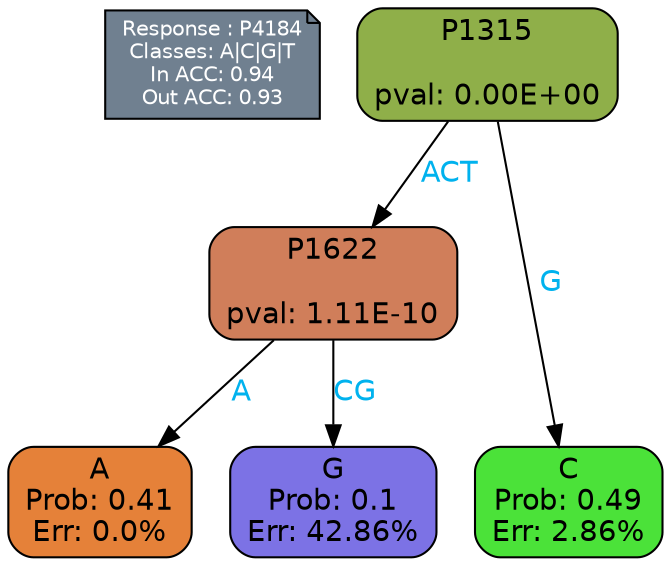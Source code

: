 digraph Tree {
node [shape=box, style="filled, rounded", color="black", fontname=helvetica] ;
graph [ranksep=equally, splines=polylines, bgcolor=transparent, dpi=600] ;
edge [fontname=helvetica] ;
LEGEND [label="Response : P4184
Classes: A|C|G|T
In ACC: 0.94
Out ACC: 0.93
",shape=note,align=left,style=filled,fillcolor="slategray",fontcolor="white",fontsize=10];1 [label="P1315

pval: 0.00E+00", fillcolor="#8faf49"] ;
2 [label="P1622

pval: 1.11E-10", fillcolor="#d07e5a"] ;
3 [label="A
Prob: 0.41
Err: 0.0%", fillcolor="#e58139"] ;
4 [label="G
Prob: 0.1
Err: 42.86%", fillcolor="#7c72e5"] ;
5 [label="C
Prob: 0.49
Err: 2.86%", fillcolor="#4be239"] ;
1 -> 2 [label="ACT",fontcolor=deepskyblue2] ;
1 -> 5 [label="G",fontcolor=deepskyblue2] ;
2 -> 3 [label="A",fontcolor=deepskyblue2] ;
2 -> 4 [label="CG",fontcolor=deepskyblue2] ;
{rank = same; 3;4;5;}{rank = same; LEGEND;1;}}